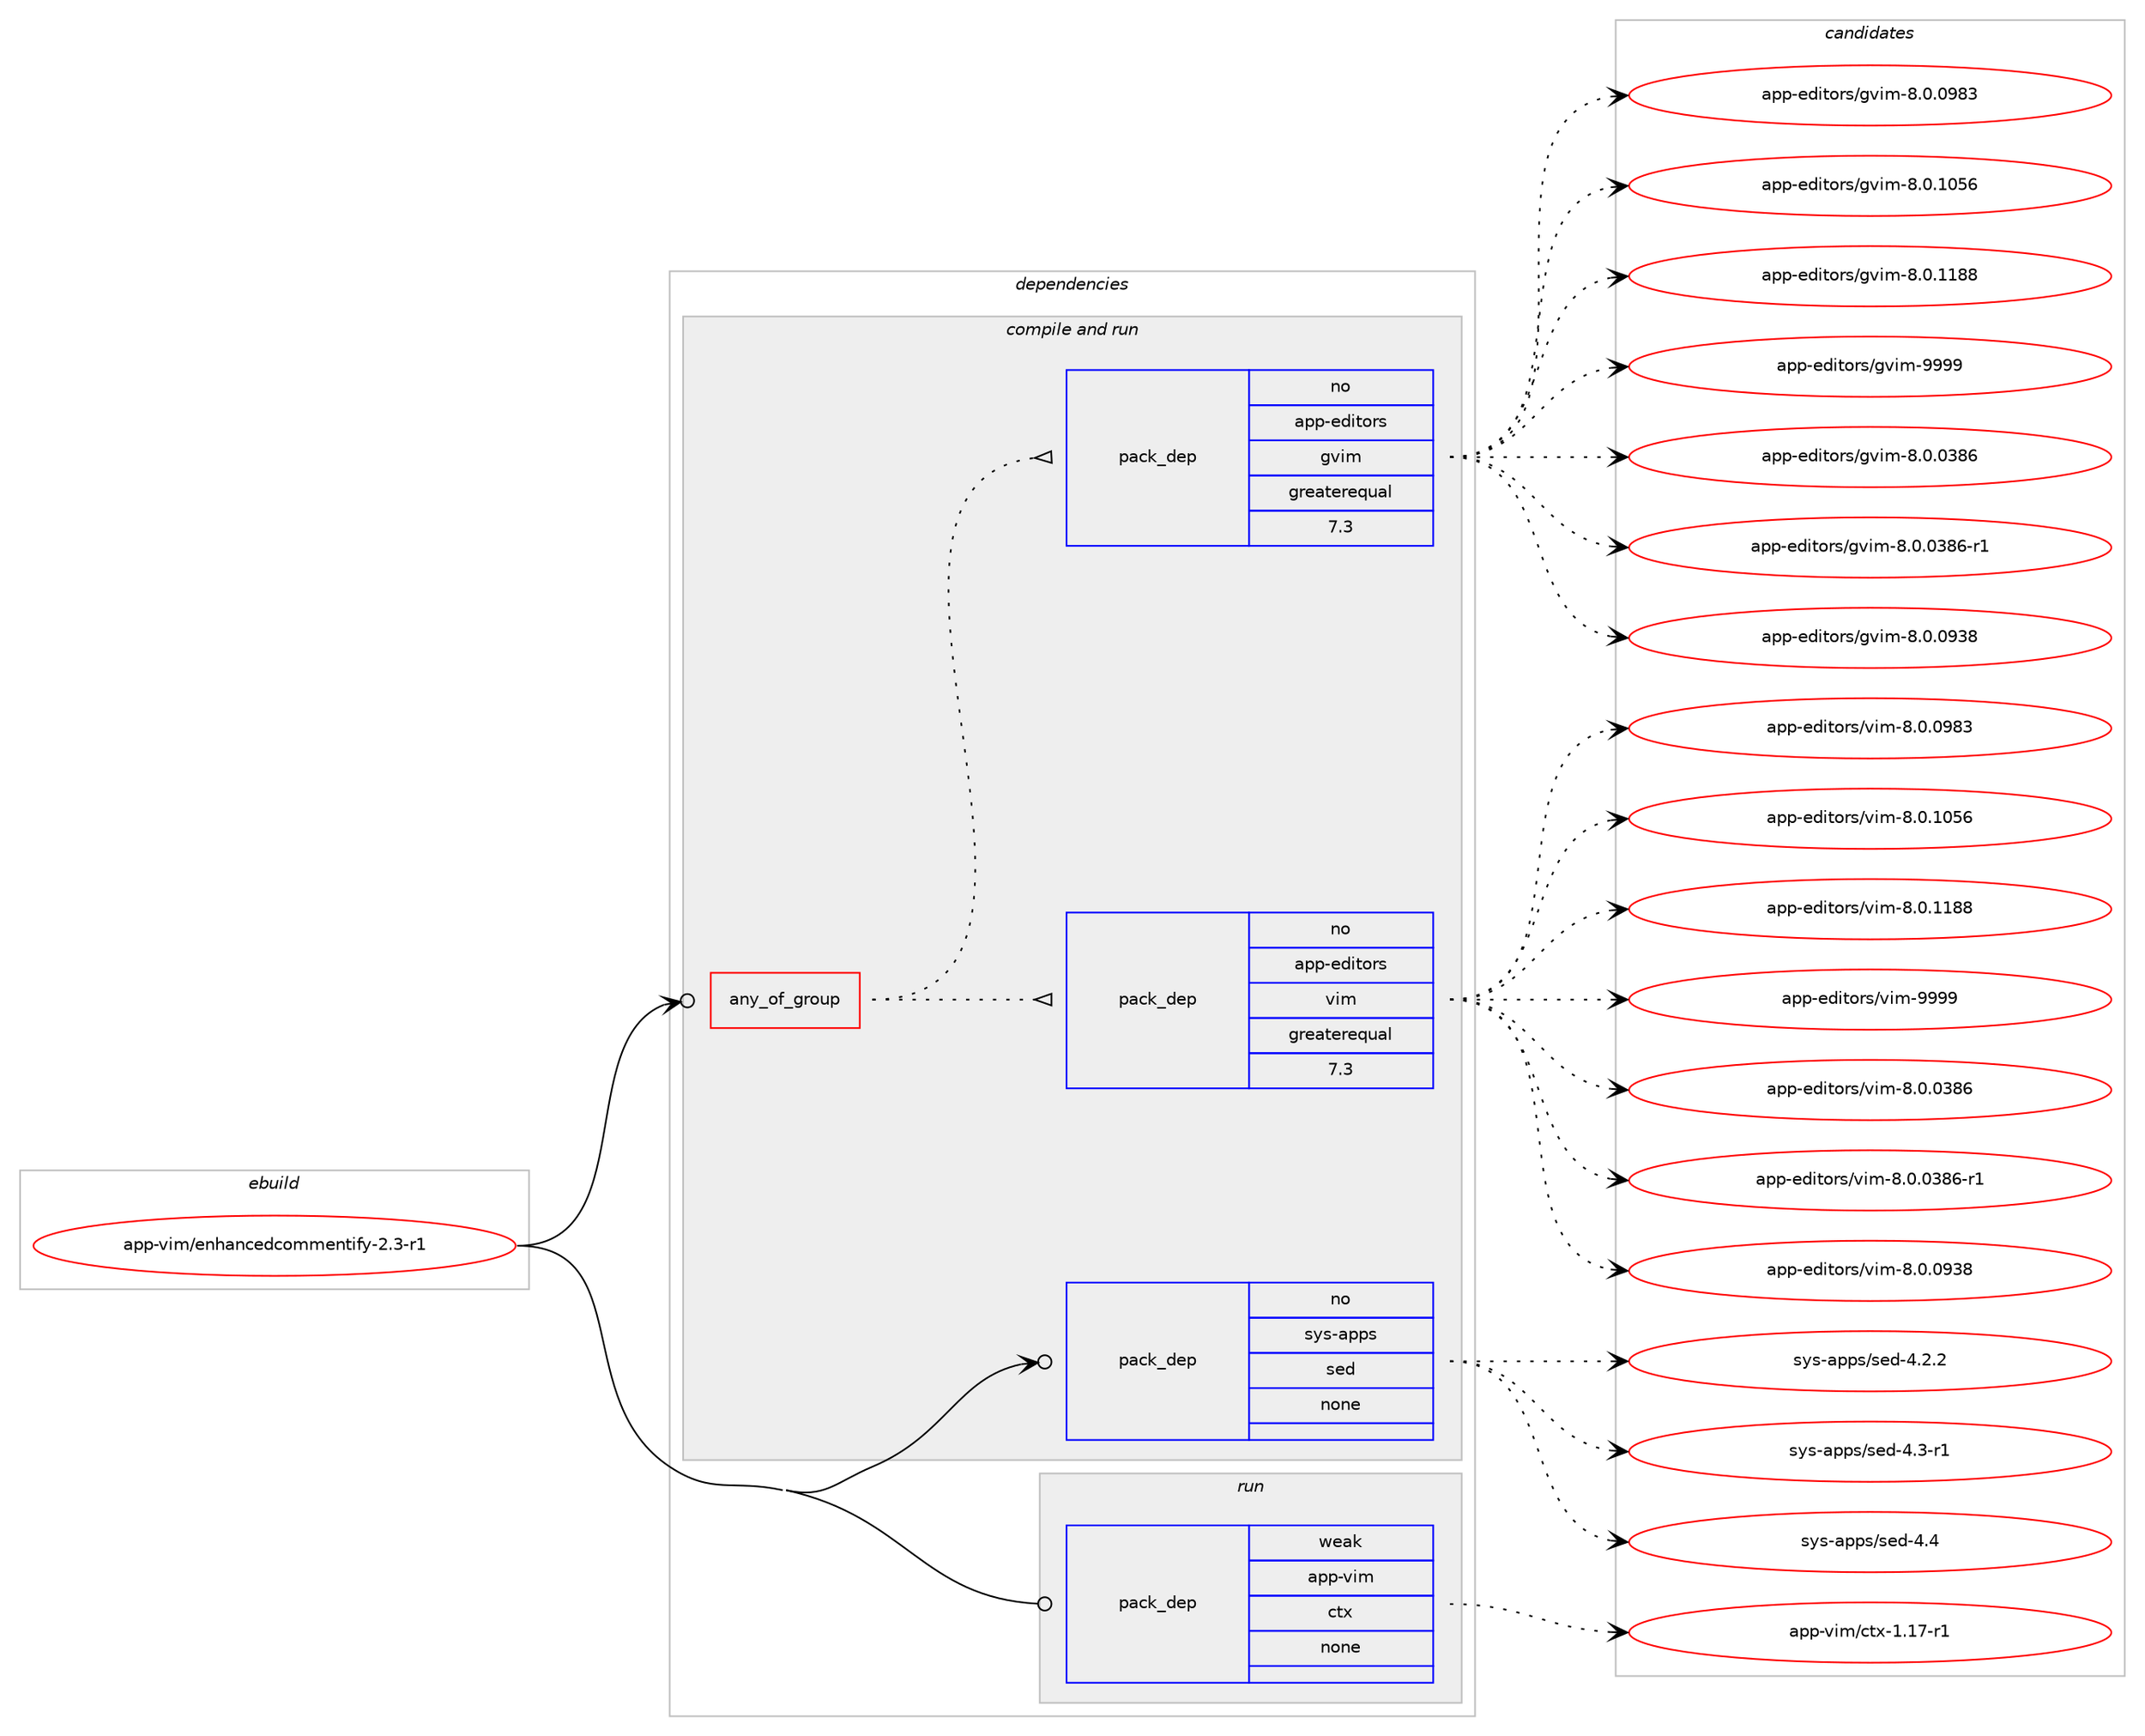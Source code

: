 digraph prolog {

# *************
# Graph options
# *************

newrank=true;
concentrate=true;
compound=true;
graph [rankdir=LR,fontname=Helvetica,fontsize=10,ranksep=1.5];#, ranksep=2.5, nodesep=0.2];
edge  [arrowhead=vee];
node  [fontname=Helvetica,fontsize=10];

# **********
# The ebuild
# **********

subgraph cluster_leftcol {
color=gray;
rank=same;
label=<<i>ebuild</i>>;
id [label="app-vim/enhancedcommentify-2.3-r1", color=red, width=4, href="../app-vim/enhancedcommentify-2.3-r1.svg"];
}

# ****************
# The dependencies
# ****************

subgraph cluster_midcol {
color=gray;
label=<<i>dependencies</i>>;
subgraph cluster_compile {
fillcolor="#eeeeee";
style=filled;
label=<<i>compile</i>>;
}
subgraph cluster_compileandrun {
fillcolor="#eeeeee";
style=filled;
label=<<i>compile and run</i>>;
subgraph any1198 {
dependency62907 [label=<<TABLE BORDER="0" CELLBORDER="1" CELLSPACING="0" CELLPADDING="4"><TR><TD CELLPADDING="10">any_of_group</TD></TR></TABLE>>, shape=none, color=red];subgraph pack45996 {
dependency62908 [label=<<TABLE BORDER="0" CELLBORDER="1" CELLSPACING="0" CELLPADDING="4" WIDTH="220"><TR><TD ROWSPAN="6" CELLPADDING="30">pack_dep</TD></TR><TR><TD WIDTH="110">no</TD></TR><TR><TD>app-editors</TD></TR><TR><TD>vim</TD></TR><TR><TD>greaterequal</TD></TR><TR><TD>7.3</TD></TR></TABLE>>, shape=none, color=blue];
}
dependency62907:e -> dependency62908:w [weight=20,style="dotted",arrowhead="oinv"];
subgraph pack45997 {
dependency62909 [label=<<TABLE BORDER="0" CELLBORDER="1" CELLSPACING="0" CELLPADDING="4" WIDTH="220"><TR><TD ROWSPAN="6" CELLPADDING="30">pack_dep</TD></TR><TR><TD WIDTH="110">no</TD></TR><TR><TD>app-editors</TD></TR><TR><TD>gvim</TD></TR><TR><TD>greaterequal</TD></TR><TR><TD>7.3</TD></TR></TABLE>>, shape=none, color=blue];
}
dependency62907:e -> dependency62909:w [weight=20,style="dotted",arrowhead="oinv"];
}
id:e -> dependency62907:w [weight=20,style="solid",arrowhead="odotvee"];
subgraph pack45998 {
dependency62910 [label=<<TABLE BORDER="0" CELLBORDER="1" CELLSPACING="0" CELLPADDING="4" WIDTH="220"><TR><TD ROWSPAN="6" CELLPADDING="30">pack_dep</TD></TR><TR><TD WIDTH="110">no</TD></TR><TR><TD>sys-apps</TD></TR><TR><TD>sed</TD></TR><TR><TD>none</TD></TR><TR><TD></TD></TR></TABLE>>, shape=none, color=blue];
}
id:e -> dependency62910:w [weight=20,style="solid",arrowhead="odotvee"];
}
subgraph cluster_run {
fillcolor="#eeeeee";
style=filled;
label=<<i>run</i>>;
subgraph pack45999 {
dependency62911 [label=<<TABLE BORDER="0" CELLBORDER="1" CELLSPACING="0" CELLPADDING="4" WIDTH="220"><TR><TD ROWSPAN="6" CELLPADDING="30">pack_dep</TD></TR><TR><TD WIDTH="110">weak</TD></TR><TR><TD>app-vim</TD></TR><TR><TD>ctx</TD></TR><TR><TD>none</TD></TR><TR><TD></TD></TR></TABLE>>, shape=none, color=blue];
}
id:e -> dependency62911:w [weight=20,style="solid",arrowhead="odot"];
}
}

# **************
# The candidates
# **************

subgraph cluster_choices {
rank=same;
color=gray;
label=<<i>candidates</i>>;

subgraph choice45996 {
color=black;
nodesep=1;
choice971121124510110010511611111411547118105109455646484648515654 [label="app-editors/vim-8.0.0386", color=red, width=4,href="../app-editors/vim-8.0.0386.svg"];
choice9711211245101100105116111114115471181051094556464846485156544511449 [label="app-editors/vim-8.0.0386-r1", color=red, width=4,href="../app-editors/vim-8.0.0386-r1.svg"];
choice971121124510110010511611111411547118105109455646484648575156 [label="app-editors/vim-8.0.0938", color=red, width=4,href="../app-editors/vim-8.0.0938.svg"];
choice971121124510110010511611111411547118105109455646484648575651 [label="app-editors/vim-8.0.0983", color=red, width=4,href="../app-editors/vim-8.0.0983.svg"];
choice971121124510110010511611111411547118105109455646484649485354 [label="app-editors/vim-8.0.1056", color=red, width=4,href="../app-editors/vim-8.0.1056.svg"];
choice971121124510110010511611111411547118105109455646484649495656 [label="app-editors/vim-8.0.1188", color=red, width=4,href="../app-editors/vim-8.0.1188.svg"];
choice9711211245101100105116111114115471181051094557575757 [label="app-editors/vim-9999", color=red, width=4,href="../app-editors/vim-9999.svg"];
dependency62908:e -> choice971121124510110010511611111411547118105109455646484648515654:w [style=dotted,weight="100"];
dependency62908:e -> choice9711211245101100105116111114115471181051094556464846485156544511449:w [style=dotted,weight="100"];
dependency62908:e -> choice971121124510110010511611111411547118105109455646484648575156:w [style=dotted,weight="100"];
dependency62908:e -> choice971121124510110010511611111411547118105109455646484648575651:w [style=dotted,weight="100"];
dependency62908:e -> choice971121124510110010511611111411547118105109455646484649485354:w [style=dotted,weight="100"];
dependency62908:e -> choice971121124510110010511611111411547118105109455646484649495656:w [style=dotted,weight="100"];
dependency62908:e -> choice9711211245101100105116111114115471181051094557575757:w [style=dotted,weight="100"];
}
subgraph choice45997 {
color=black;
nodesep=1;
choice971121124510110010511611111411547103118105109455646484648515654 [label="app-editors/gvim-8.0.0386", color=red, width=4,href="../app-editors/gvim-8.0.0386.svg"];
choice9711211245101100105116111114115471031181051094556464846485156544511449 [label="app-editors/gvim-8.0.0386-r1", color=red, width=4,href="../app-editors/gvim-8.0.0386-r1.svg"];
choice971121124510110010511611111411547103118105109455646484648575156 [label="app-editors/gvim-8.0.0938", color=red, width=4,href="../app-editors/gvim-8.0.0938.svg"];
choice971121124510110010511611111411547103118105109455646484648575651 [label="app-editors/gvim-8.0.0983", color=red, width=4,href="../app-editors/gvim-8.0.0983.svg"];
choice971121124510110010511611111411547103118105109455646484649485354 [label="app-editors/gvim-8.0.1056", color=red, width=4,href="../app-editors/gvim-8.0.1056.svg"];
choice971121124510110010511611111411547103118105109455646484649495656 [label="app-editors/gvim-8.0.1188", color=red, width=4,href="../app-editors/gvim-8.0.1188.svg"];
choice9711211245101100105116111114115471031181051094557575757 [label="app-editors/gvim-9999", color=red, width=4,href="../app-editors/gvim-9999.svg"];
dependency62909:e -> choice971121124510110010511611111411547103118105109455646484648515654:w [style=dotted,weight="100"];
dependency62909:e -> choice9711211245101100105116111114115471031181051094556464846485156544511449:w [style=dotted,weight="100"];
dependency62909:e -> choice971121124510110010511611111411547103118105109455646484648575156:w [style=dotted,weight="100"];
dependency62909:e -> choice971121124510110010511611111411547103118105109455646484648575651:w [style=dotted,weight="100"];
dependency62909:e -> choice971121124510110010511611111411547103118105109455646484649485354:w [style=dotted,weight="100"];
dependency62909:e -> choice971121124510110010511611111411547103118105109455646484649495656:w [style=dotted,weight="100"];
dependency62909:e -> choice9711211245101100105116111114115471031181051094557575757:w [style=dotted,weight="100"];
}
subgraph choice45998 {
color=black;
nodesep=1;
choice115121115459711211211547115101100455246504650 [label="sys-apps/sed-4.2.2", color=red, width=4,href="../sys-apps/sed-4.2.2.svg"];
choice115121115459711211211547115101100455246514511449 [label="sys-apps/sed-4.3-r1", color=red, width=4,href="../sys-apps/sed-4.3-r1.svg"];
choice11512111545971121121154711510110045524652 [label="sys-apps/sed-4.4", color=red, width=4,href="../sys-apps/sed-4.4.svg"];
dependency62910:e -> choice115121115459711211211547115101100455246504650:w [style=dotted,weight="100"];
dependency62910:e -> choice115121115459711211211547115101100455246514511449:w [style=dotted,weight="100"];
dependency62910:e -> choice11512111545971121121154711510110045524652:w [style=dotted,weight="100"];
}
subgraph choice45999 {
color=black;
nodesep=1;
choice9711211245118105109479911612045494649554511449 [label="app-vim/ctx-1.17-r1", color=red, width=4,href="../app-vim/ctx-1.17-r1.svg"];
dependency62911:e -> choice9711211245118105109479911612045494649554511449:w [style=dotted,weight="100"];
}
}

}
